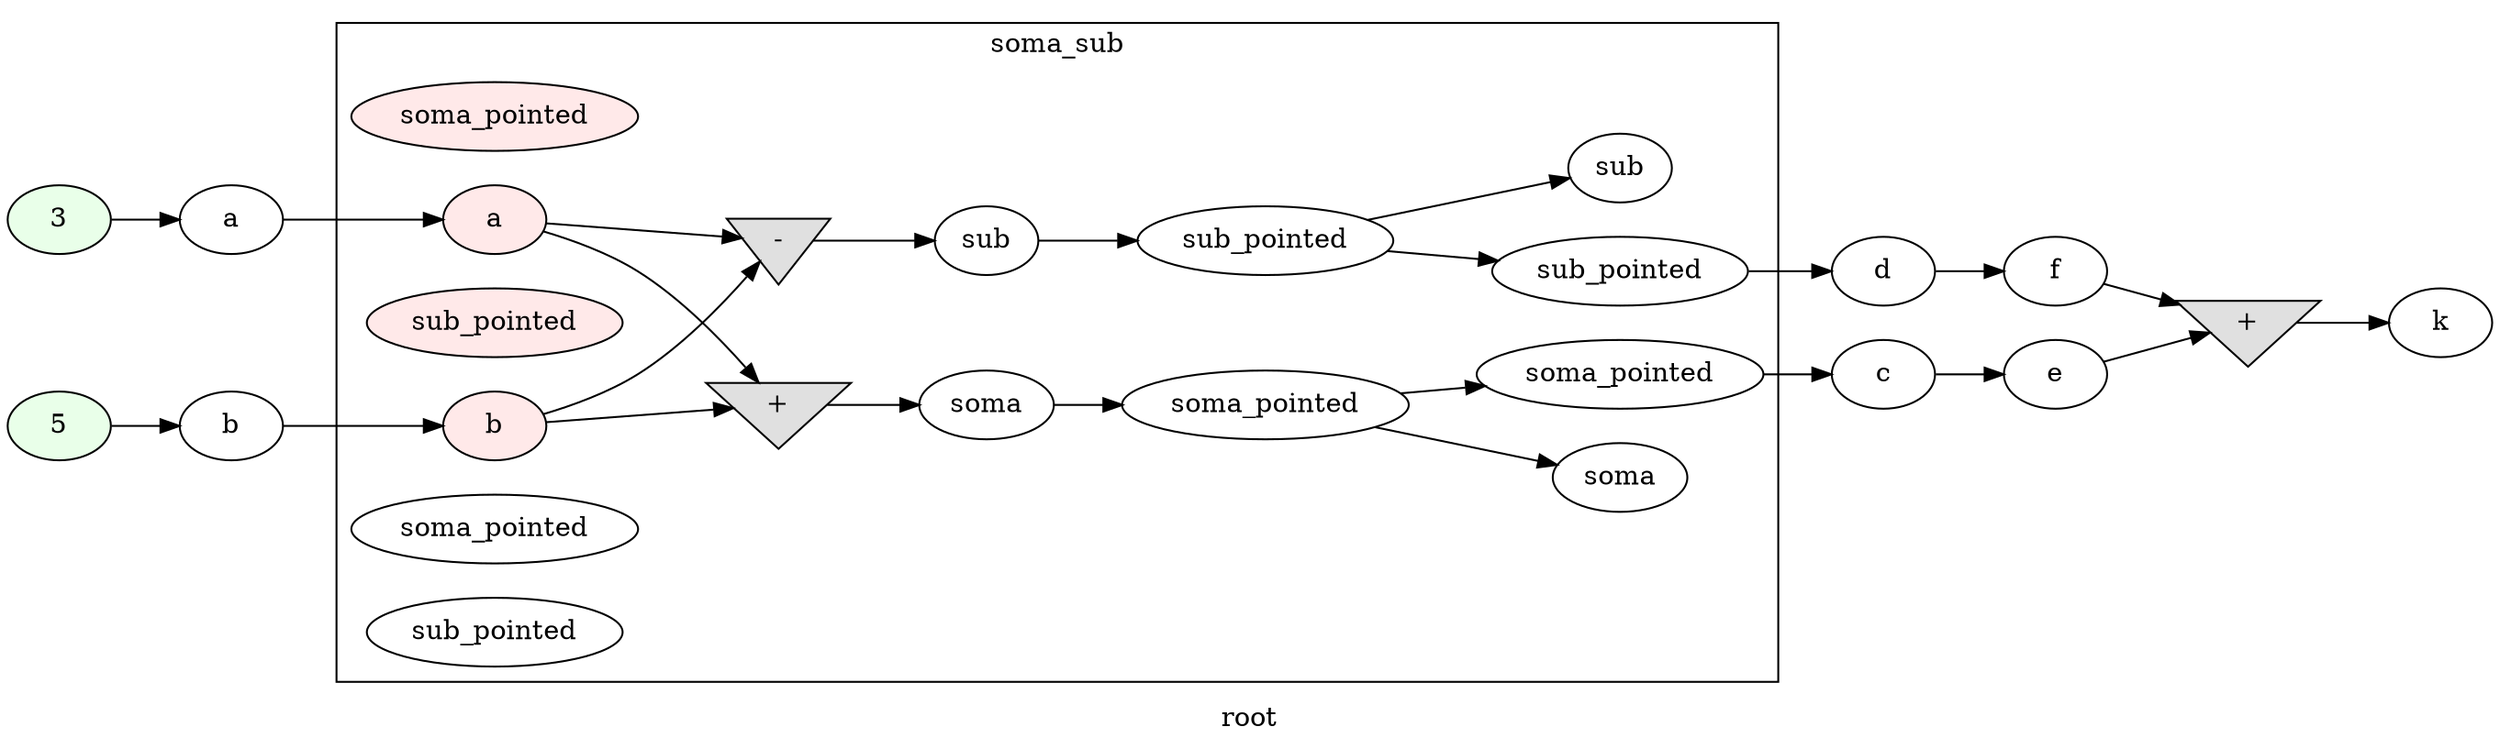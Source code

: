 digraph G
{
rankdir=LR;
label = "root";
	node_000021 [ label = "3", style=filled, fillcolor="#E9FFE9", startingline=10 ]
	node_000022 [ label = "a", startingline=10 ]
	node_000023 [ label = "5", style=filled, fillcolor="#E9FFE9", startingline=11 ]
	node_000024 [ label = "b", startingline=11 ]
	node_000041 [ label = "c", startingline=13 ]
	node_000042 [ label = "d", startingline=13 ]
	node_000043 [ label = "e", startingline=14 ]
	node_000044 [ label = "f", startingline=15 ]
	node_000045 [ label = "+", shape=invtriangle, style=filled, fillcolor="#E0E0E0", startingline=17 ]
	node_000046 [ label = "k", startingline=17 ]
subgraph cluster_6 {
label = "soma_sub";
parent = "G";
startingline = 13;
	node_000025 [ label = "soma_pointed", style=filled, fillcolor="#FFE9E9", startingline=2 ]
	node_000026 [ label = "a", style=filled, fillcolor="#FFE9E9", startingline=2 ]
	node_000027 [ label = "sub_pointed", style=filled, fillcolor="#FFE9E9", startingline=2 ]
	node_000028 [ label = "b", style=filled, fillcolor="#FFE9E9", startingline=2 ]
	node_000029 [ label = "soma_pointed", startingline=4 ]
	node_000030 [ label = "+", shape=invtriangle, style=filled, fillcolor="#E0E0E0", startingline=4 ]
	node_000031 [ label = "soma", startingline=4 ]
	node_000032 [ label = "soma_pointed", startingline=4 ]
	node_000033 [ label = "sub_pointed", startingline=5 ]
	node_000034 [ label = "-", shape=invtriangle, style=filled, fillcolor="#E0E0E0", startingline=5 ]
	node_000035 [ label = "sub", startingline=5 ]
	node_000036 [ label = "sub_pointed", startingline=5 ]
	node_000037 [ label = "soma", startingline=3 ]
	node_000038 [ label = "sub", startingline=3 ]
	node_000039 [ label = "soma_pointed", startingline=3 ]
	node_000040 [ label = "sub_pointed", startingline=3 ]
}
	node_000021 -> node_000022
	node_000022 -> node_000026
	node_000023 -> node_000024
	node_000024 -> node_000028
	node_000041 -> node_000043
	node_000042 -> node_000044
	node_000043 -> node_000045
	node_000044 -> node_000045
	node_000045 -> node_000046
	node_000026 -> node_000030
	node_000026 -> node_000034
	node_000028 -> node_000030
	node_000028 -> node_000034
	node_000030 -> node_000031
	node_000031 -> node_000032
	node_000032 -> node_000037
	node_000032 -> node_000039
	node_000034 -> node_000035
	node_000035 -> node_000036
	node_000036 -> node_000038
	node_000036 -> node_000040
	node_000039 -> node_000041
	node_000040 -> node_000042
}
